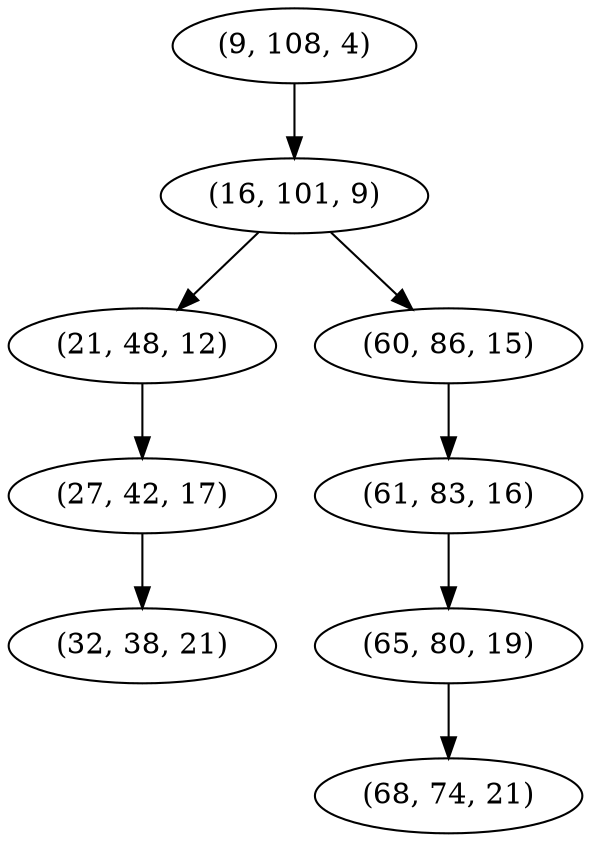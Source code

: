 digraph tree {
    "(9, 108, 4)";
    "(16, 101, 9)";
    "(21, 48, 12)";
    "(27, 42, 17)";
    "(32, 38, 21)";
    "(60, 86, 15)";
    "(61, 83, 16)";
    "(65, 80, 19)";
    "(68, 74, 21)";
    "(9, 108, 4)" -> "(16, 101, 9)";
    "(16, 101, 9)" -> "(21, 48, 12)";
    "(16, 101, 9)" -> "(60, 86, 15)";
    "(21, 48, 12)" -> "(27, 42, 17)";
    "(27, 42, 17)" -> "(32, 38, 21)";
    "(60, 86, 15)" -> "(61, 83, 16)";
    "(61, 83, 16)" -> "(65, 80, 19)";
    "(65, 80, 19)" -> "(68, 74, 21)";
}
